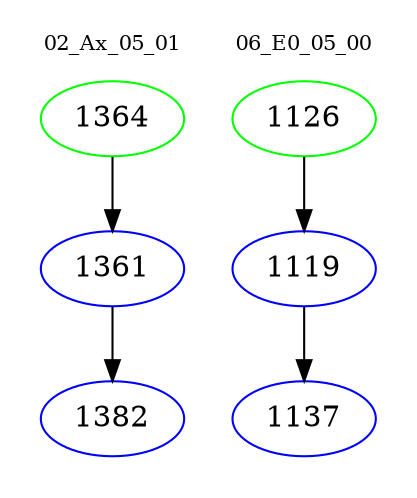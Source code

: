 digraph{
subgraph cluster_0 {
color = white
label = "02_Ax_05_01";
fontsize=10;
T0_1364 [label="1364", color="green"]
T0_1364 -> T0_1361 [color="black"]
T0_1361 [label="1361", color="blue"]
T0_1361 -> T0_1382 [color="black"]
T0_1382 [label="1382", color="blue"]
}
subgraph cluster_1 {
color = white
label = "06_E0_05_00";
fontsize=10;
T1_1126 [label="1126", color="green"]
T1_1126 -> T1_1119 [color="black"]
T1_1119 [label="1119", color="blue"]
T1_1119 -> T1_1137 [color="black"]
T1_1137 [label="1137", color="blue"]
}
}
